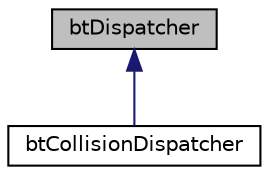 digraph G
{
  edge [fontname="Helvetica",fontsize="10",labelfontname="Helvetica",labelfontsize="10"];
  node [fontname="Helvetica",fontsize="10",shape=record];
  Node1 [label="btDispatcher",height=0.2,width=0.4,color="black", fillcolor="grey75", style="filled" fontcolor="black"];
  Node1 -> Node2 [dir="back",color="midnightblue",fontsize="10",style="solid",fontname="Helvetica"];
  Node2 [label="btCollisionDispatcher",height=0.2,width=0.4,color="black", fillcolor="white", style="filled",URL="$classbtCollisionDispatcher.html",tooltip="btCollisionDispatcher supports algorithms that handle ConvexConvex and ConvexConcave collision pairs..."];
}
